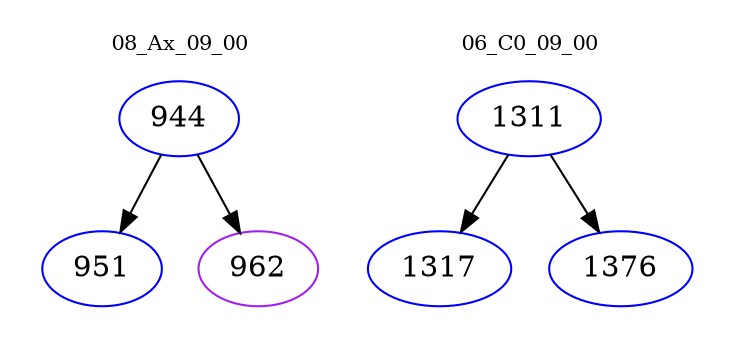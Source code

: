 digraph{
subgraph cluster_0 {
color = white
label = "08_Ax_09_00";
fontsize=10;
T0_944 [label="944", color="blue"]
T0_944 -> T0_951 [color="black"]
T0_951 [label="951", color="blue"]
T0_944 -> T0_962 [color="black"]
T0_962 [label="962", color="purple"]
}
subgraph cluster_1 {
color = white
label = "06_C0_09_00";
fontsize=10;
T1_1311 [label="1311", color="blue"]
T1_1311 -> T1_1317 [color="black"]
T1_1317 [label="1317", color="blue"]
T1_1311 -> T1_1376 [color="black"]
T1_1376 [label="1376", color="blue"]
}
}
